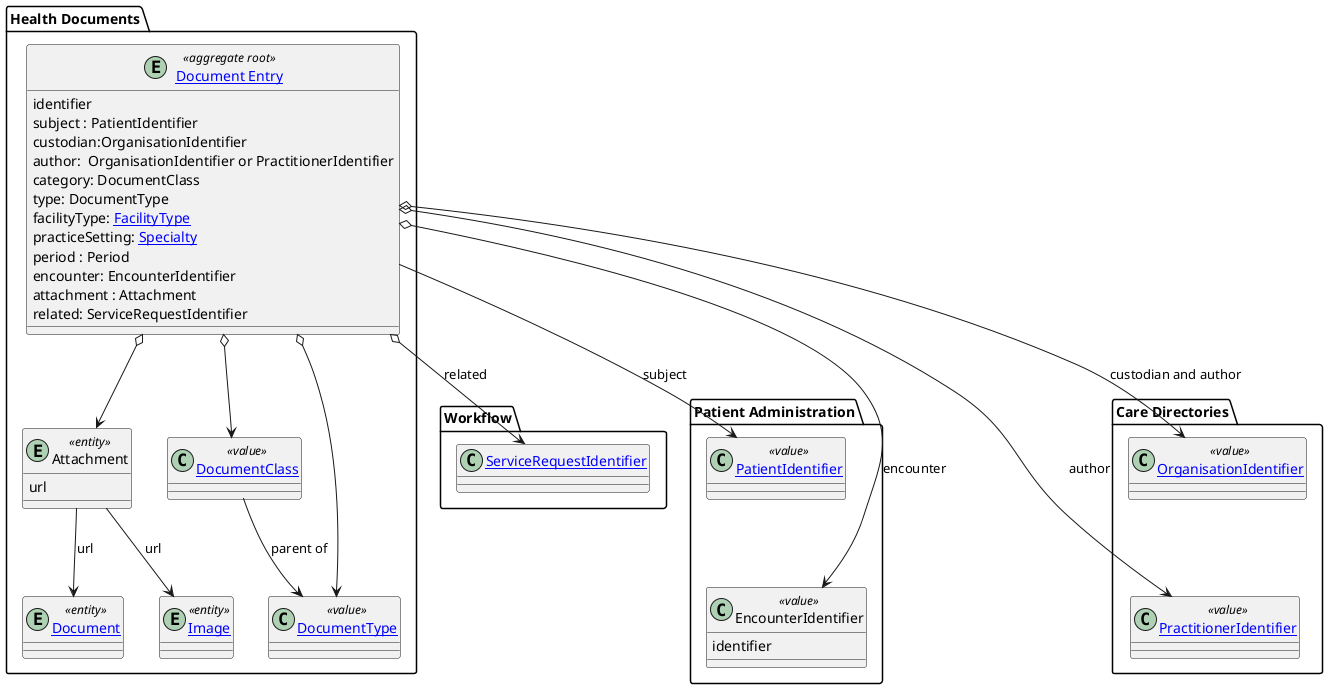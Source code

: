 @startuml

skinparam svgDimensionStyle false

package healthdocuments as "Health Documents" {

  entity "[[StructureDefinition-DocumentEntry.html Document Entry]]" as document  <<aggregate root>>  {
    identifier
    subject : PatientIdentifier
    custodian:OrganisationIdentifier
    author:  OrganisationIdentifier or PractitionerIdentifier
    category: DocumentClass
    type: DocumentType
    facilityType: [[ValueSet-facility-type.html FacilityType]]
    practiceSetting: [[ValueSet-specialty.html Specialty]]
    period : Period
    encounter: EncounterIdentifier
    attachment : Attachment
    related: ServiceRequestIdentifier
  }

  entity "Attachment" as attachment <<entity>> {
    url
    }

  entity "[[StructureDefinition-Document.html Document]]" as Document <<entity>> {
  }
  entity "[[StructureDefinition-Image.html Image]]" as image <<entity>> {
  }

  class "[[ValueSet-document-entry-class.html DocumentClass]]" as DocumentClass <<value>> {
    }

  class "[[ValueSet-document-entry-type.html DocumentType]]" as DocumentType <<value>> {

  }


    DocumentClass -d-> DocumentType : parent of

}


package Workflow {
  class "[[StructureDefinition-accession-number.html ServiceRequestIdentifier]]" as ServiceRequestIdentifier {
  }
}

package PatientAdministration as "Patient Administration" {



  class "[[StructureDefinition-patient-identifier.html PatientIdentifier]]" as PatientIdentifier <<value>> {
  }



  class EncounterIdentifier <<value>> {
    identifier
  }

  PatientIdentifier -d[hidden]- EncounterIdentifier
}


package directories as "Care Directories" {

class "[[StructureDefinition-organisation-identifier.html OrganisationIdentifier]]" as OrganisationIdentifier <<value>> {
}

class "[[StructureDefinition-practitioner-identifier.html PractitionerIdentifier]]" as PractitionerIdentifier <<value>>  {
}

  OrganisationIdentifier -d[hidden]- PractitionerIdentifier

}



  document o--> DocumentClass
  document o--> DocumentType
  document o--> attachment

  attachment --> Document : url
   attachment --> image : url

document -d-> PatientIdentifier : subject
  document o--> EncounterIdentifier: encounter
  document o-d-> OrganisationIdentifier : custodian and author
  document o--> PractitionerIdentifier: author
  document o--> ServiceRequestIdentifier: related


@enduml
